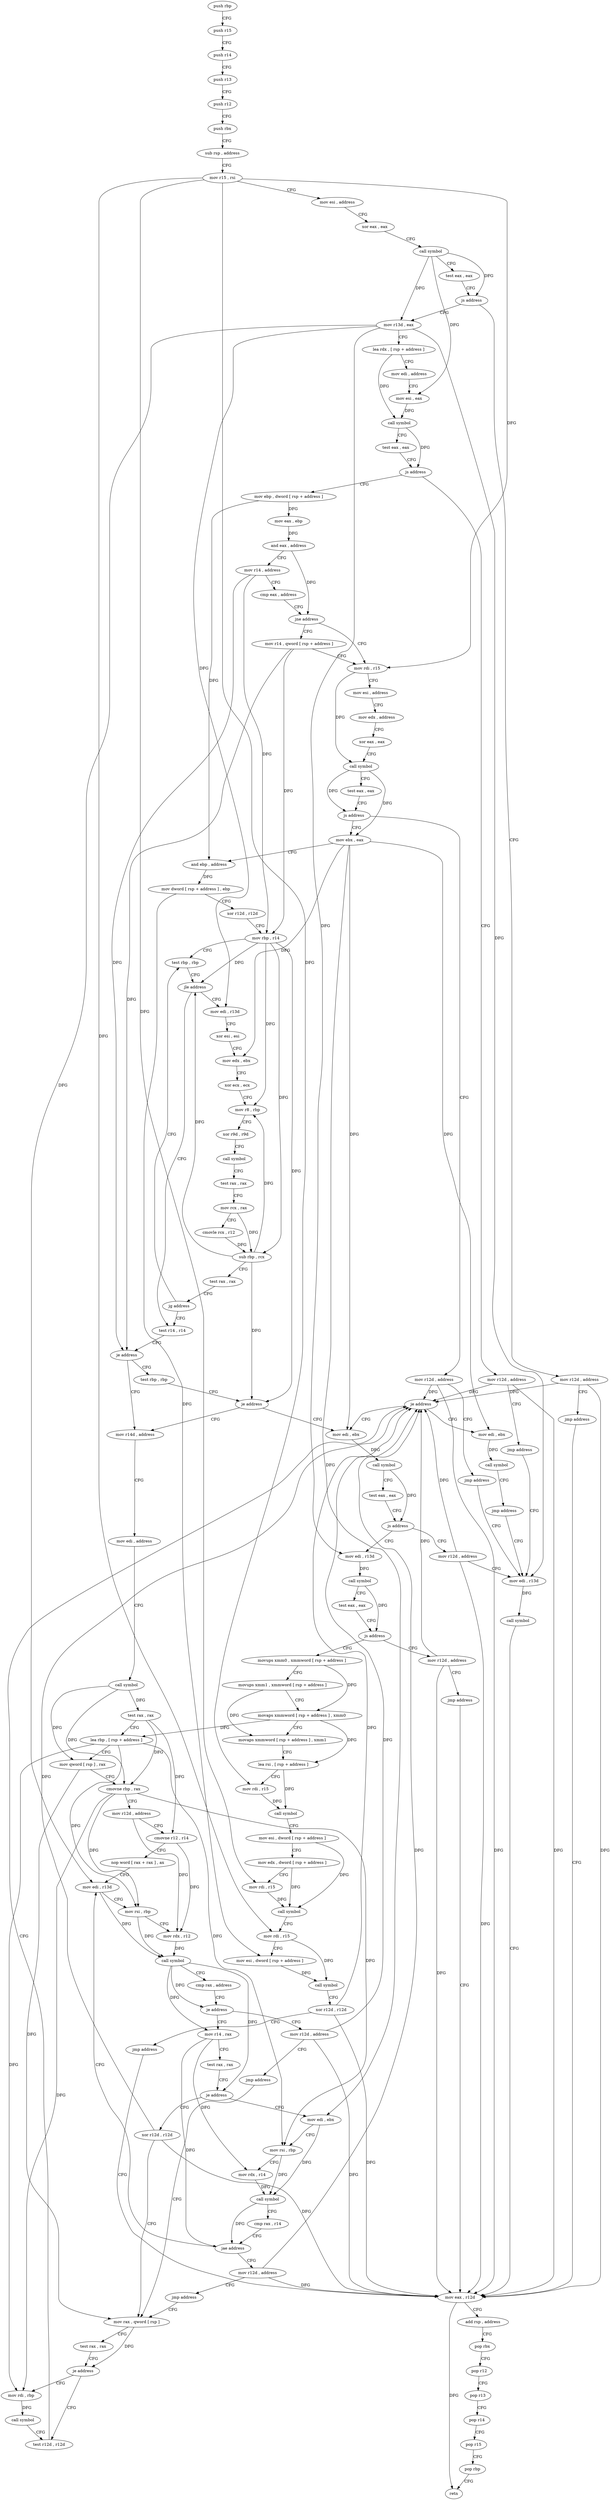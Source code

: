digraph "func" {
"4216288" [label = "push rbp" ]
"4216289" [label = "push r15" ]
"4216291" [label = "push r14" ]
"4216293" [label = "push r13" ]
"4216295" [label = "push r12" ]
"4216297" [label = "push rbx" ]
"4216298" [label = "sub rsp , address" ]
"4216305" [label = "mov r15 , rsi" ]
"4216308" [label = "mov esi , address" ]
"4216313" [label = "xor eax , eax" ]
"4216315" [label = "call symbol" ]
"4216320" [label = "test eax , eax" ]
"4216322" [label = "js address" ]
"4216598" [label = "mov r12d , address" ]
"4216328" [label = "mov r13d , eax" ]
"4216604" [label = "jmp address" ]
"4216785" [label = "mov eax , r12d" ]
"4216331" [label = "lea rdx , [ rsp + address ]" ]
"4216336" [label = "mov edi , address" ]
"4216341" [label = "mov esi , eax" ]
"4216343" [label = "call symbol" ]
"4216348" [label = "test eax , eax" ]
"4216350" [label = "js address" ]
"4216609" [label = "mov r12d , address" ]
"4216356" [label = "mov ebp , dword [ rsp + address ]" ]
"4216788" [label = "add rsp , address" ]
"4216795" [label = "pop rbx" ]
"4216796" [label = "pop r12" ]
"4216798" [label = "pop r13" ]
"4216800" [label = "pop r14" ]
"4216802" [label = "pop r15" ]
"4216804" [label = "pop rbp" ]
"4216805" [label = "retn" ]
"4216615" [label = "jmp address" ]
"4216777" [label = "mov edi , r13d" ]
"4216360" [label = "mov eax , ebp" ]
"4216362" [label = "and eax , address" ]
"4216367" [label = "mov r14 , address" ]
"4216374" [label = "cmp eax , address" ]
"4216379" [label = "jne address" ]
"4216386" [label = "mov rdi , r15" ]
"4216381" [label = "mov r14 , qword [ rsp + address ]" ]
"4216780" [label = "call symbol" ]
"4216389" [label = "mov esi , address" ]
"4216394" [label = "mov edx , address" ]
"4216399" [label = "xor eax , eax" ]
"4216401" [label = "call symbol" ]
"4216406" [label = "test eax , eax" ]
"4216408" [label = "js address" ]
"4216620" [label = "mov r12d , address" ]
"4216414" [label = "mov ebx , eax" ]
"4216626" [label = "jmp address" ]
"4216416" [label = "and ebp , address" ]
"4216422" [label = "mov dword [ rsp + address ] , ebp" ]
"4216426" [label = "xor r12d , r12d" ]
"4216429" [label = "mov rbp , r14" ]
"4216432" [label = "test rbp , rbp" ]
"4216475" [label = "test r14 , r14" ]
"4216478" [label = "je address" ]
"4216489" [label = "mov r14d , address" ]
"4216480" [label = "test rbp , rbp" ]
"4216437" [label = "mov edi , r13d" ]
"4216440" [label = "xor esi , esi" ]
"4216442" [label = "mov edx , ebx" ]
"4216444" [label = "xor ecx , ecx" ]
"4216446" [label = "mov r8 , rbp" ]
"4216449" [label = "xor r9d , r9d" ]
"4216452" [label = "call symbol" ]
"4216457" [label = "test rax , rax" ]
"4216460" [label = "mov rcx , rax" ]
"4216463" [label = "cmovle rcx , r12" ]
"4216467" [label = "sub rbp , rcx" ]
"4216470" [label = "test rax , rax" ]
"4216473" [label = "jg address" ]
"4216495" [label = "mov edi , address" ]
"4216500" [label = "call symbol" ]
"4216505" [label = "test rax , rax" ]
"4216508" [label = "lea rbp , [ rsp + address ]" ]
"4216516" [label = "mov qword [ rsp ] , rax" ]
"4216520" [label = "cmovne rbp , rax" ]
"4216524" [label = "mov r12d , address" ]
"4216530" [label = "cmovne r12 , r14" ]
"4216534" [label = "nop word [ rax + rax ] , ax" ]
"4216544" [label = "mov edi , r13d" ]
"4216483" [label = "je address" ]
"4216673" [label = "mov edi , ebx" ]
"4216435" [label = "jle address" ]
"4216631" [label = "mov r12d , address" ]
"4216637" [label = "jmp address" ]
"4216642" [label = "mov rax , qword [ rsp ]" ]
"4216564" [label = "mov r14 , rax" ]
"4216567" [label = "test rax , rax" ]
"4216570" [label = "je address" ]
"4216639" [label = "xor r12d , r12d" ]
"4216572" [label = "mov edi , ebx" ]
"4216675" [label = "call symbol" ]
"4216680" [label = "test eax , eax" ]
"4216682" [label = "js address" ]
"4216771" [label = "mov r12d , address" ]
"4216684" [label = "mov edi , r13d" ]
"4216646" [label = "test rax , rax" ]
"4216649" [label = "je address" ]
"4216659" [label = "test r12d , r12d" ]
"4216651" [label = "mov rdi , rbp" ]
"4216574" [label = "mov rsi , rbp" ]
"4216577" [label = "mov rdx , r14" ]
"4216580" [label = "call symbol" ]
"4216585" [label = "cmp rax , r14" ]
"4216588" [label = "jae address" ]
"4216590" [label = "mov r12d , address" ]
"4216687" [label = "call symbol" ]
"4216692" [label = "test eax , eax" ]
"4216694" [label = "js address" ]
"4216806" [label = "mov r12d , address" ]
"4216696" [label = "movups xmm0 , xmmword [ rsp + address ]" ]
"4216662" [label = "je address" ]
"4216664" [label = "mov edi , ebx" ]
"4216654" [label = "call symbol" ]
"4216547" [label = "mov rsi , rbp" ]
"4216550" [label = "mov rdx , r12" ]
"4216553" [label = "call symbol" ]
"4216558" [label = "cmp rax , address" ]
"4216562" [label = "je address" ]
"4216596" [label = "jmp address" ]
"4216812" [label = "jmp address" ]
"4216701" [label = "movups xmm1 , xmmword [ rsp + address ]" ]
"4216706" [label = "movaps xmmword [ rsp + address ] , xmm0" ]
"4216714" [label = "movaps xmmword [ rsp + address ] , xmm1" ]
"4216722" [label = "lea rsi , [ rsp + address ]" ]
"4216730" [label = "mov rdi , r15" ]
"4216733" [label = "call symbol" ]
"4216738" [label = "mov esi , dword [ rsp + address ]" ]
"4216742" [label = "mov edx , dword [ rsp + address ]" ]
"4216746" [label = "mov rdi , r15" ]
"4216749" [label = "call symbol" ]
"4216754" [label = "mov rdi , r15" ]
"4216757" [label = "mov esi , dword [ rsp + address ]" ]
"4216761" [label = "call symbol" ]
"4216766" [label = "xor r12d , r12d" ]
"4216769" [label = "jmp address" ]
"4216666" [label = "call symbol" ]
"4216671" [label = "jmp address" ]
"4216288" -> "4216289" [ label = "CFG" ]
"4216289" -> "4216291" [ label = "CFG" ]
"4216291" -> "4216293" [ label = "CFG" ]
"4216293" -> "4216295" [ label = "CFG" ]
"4216295" -> "4216297" [ label = "CFG" ]
"4216297" -> "4216298" [ label = "CFG" ]
"4216298" -> "4216305" [ label = "CFG" ]
"4216305" -> "4216308" [ label = "CFG" ]
"4216305" -> "4216386" [ label = "DFG" ]
"4216305" -> "4216730" [ label = "DFG" ]
"4216305" -> "4216746" [ label = "DFG" ]
"4216305" -> "4216754" [ label = "DFG" ]
"4216308" -> "4216313" [ label = "CFG" ]
"4216313" -> "4216315" [ label = "CFG" ]
"4216315" -> "4216320" [ label = "CFG" ]
"4216315" -> "4216322" [ label = "DFG" ]
"4216315" -> "4216328" [ label = "DFG" ]
"4216315" -> "4216341" [ label = "DFG" ]
"4216320" -> "4216322" [ label = "CFG" ]
"4216322" -> "4216598" [ label = "CFG" ]
"4216322" -> "4216328" [ label = "CFG" ]
"4216598" -> "4216604" [ label = "CFG" ]
"4216598" -> "4216785" [ label = "DFG" ]
"4216598" -> "4216662" [ label = "DFG" ]
"4216328" -> "4216331" [ label = "CFG" ]
"4216328" -> "4216777" [ label = "DFG" ]
"4216328" -> "4216437" [ label = "DFG" ]
"4216328" -> "4216684" [ label = "DFG" ]
"4216328" -> "4216544" [ label = "DFG" ]
"4216604" -> "4216785" [ label = "CFG" ]
"4216785" -> "4216788" [ label = "CFG" ]
"4216785" -> "4216805" [ label = "DFG" ]
"4216331" -> "4216336" [ label = "CFG" ]
"4216331" -> "4216343" [ label = "DFG" ]
"4216336" -> "4216341" [ label = "CFG" ]
"4216341" -> "4216343" [ label = "DFG" ]
"4216343" -> "4216348" [ label = "CFG" ]
"4216343" -> "4216350" [ label = "DFG" ]
"4216348" -> "4216350" [ label = "CFG" ]
"4216350" -> "4216609" [ label = "CFG" ]
"4216350" -> "4216356" [ label = "CFG" ]
"4216609" -> "4216615" [ label = "CFG" ]
"4216609" -> "4216785" [ label = "DFG" ]
"4216609" -> "4216662" [ label = "DFG" ]
"4216356" -> "4216360" [ label = "DFG" ]
"4216356" -> "4216416" [ label = "DFG" ]
"4216788" -> "4216795" [ label = "CFG" ]
"4216795" -> "4216796" [ label = "CFG" ]
"4216796" -> "4216798" [ label = "CFG" ]
"4216798" -> "4216800" [ label = "CFG" ]
"4216800" -> "4216802" [ label = "CFG" ]
"4216802" -> "4216804" [ label = "CFG" ]
"4216804" -> "4216805" [ label = "CFG" ]
"4216615" -> "4216777" [ label = "CFG" ]
"4216777" -> "4216780" [ label = "DFG" ]
"4216360" -> "4216362" [ label = "DFG" ]
"4216362" -> "4216367" [ label = "CFG" ]
"4216362" -> "4216379" [ label = "DFG" ]
"4216367" -> "4216374" [ label = "CFG" ]
"4216367" -> "4216429" [ label = "DFG" ]
"4216367" -> "4216478" [ label = "DFG" ]
"4216374" -> "4216379" [ label = "CFG" ]
"4216379" -> "4216386" [ label = "CFG" ]
"4216379" -> "4216381" [ label = "CFG" ]
"4216386" -> "4216389" [ label = "CFG" ]
"4216386" -> "4216401" [ label = "DFG" ]
"4216381" -> "4216386" [ label = "CFG" ]
"4216381" -> "4216429" [ label = "DFG" ]
"4216381" -> "4216478" [ label = "DFG" ]
"4216780" -> "4216785" [ label = "CFG" ]
"4216389" -> "4216394" [ label = "CFG" ]
"4216394" -> "4216399" [ label = "CFG" ]
"4216399" -> "4216401" [ label = "CFG" ]
"4216401" -> "4216406" [ label = "CFG" ]
"4216401" -> "4216408" [ label = "DFG" ]
"4216401" -> "4216414" [ label = "DFG" ]
"4216406" -> "4216408" [ label = "CFG" ]
"4216408" -> "4216620" [ label = "CFG" ]
"4216408" -> "4216414" [ label = "CFG" ]
"4216620" -> "4216626" [ label = "CFG" ]
"4216620" -> "4216785" [ label = "DFG" ]
"4216620" -> "4216662" [ label = "DFG" ]
"4216414" -> "4216416" [ label = "CFG" ]
"4216414" -> "4216442" [ label = "DFG" ]
"4216414" -> "4216673" [ label = "DFG" ]
"4216414" -> "4216572" [ label = "DFG" ]
"4216414" -> "4216664" [ label = "DFG" ]
"4216626" -> "4216777" [ label = "CFG" ]
"4216416" -> "4216422" [ label = "DFG" ]
"4216422" -> "4216426" [ label = "CFG" ]
"4216422" -> "4216757" [ label = "DFG" ]
"4216426" -> "4216429" [ label = "CFG" ]
"4216429" -> "4216432" [ label = "CFG" ]
"4216429" -> "4216435" [ label = "DFG" ]
"4216429" -> "4216446" [ label = "DFG" ]
"4216429" -> "4216483" [ label = "DFG" ]
"4216429" -> "4216467" [ label = "DFG" ]
"4216432" -> "4216435" [ label = "CFG" ]
"4216475" -> "4216478" [ label = "CFG" ]
"4216478" -> "4216489" [ label = "CFG" ]
"4216478" -> "4216480" [ label = "CFG" ]
"4216489" -> "4216495" [ label = "CFG" ]
"4216480" -> "4216483" [ label = "CFG" ]
"4216437" -> "4216440" [ label = "CFG" ]
"4216440" -> "4216442" [ label = "CFG" ]
"4216442" -> "4216444" [ label = "CFG" ]
"4216444" -> "4216446" [ label = "CFG" ]
"4216446" -> "4216449" [ label = "CFG" ]
"4216449" -> "4216452" [ label = "CFG" ]
"4216452" -> "4216457" [ label = "CFG" ]
"4216457" -> "4216460" [ label = "CFG" ]
"4216460" -> "4216463" [ label = "CFG" ]
"4216460" -> "4216467" [ label = "DFG" ]
"4216463" -> "4216467" [ label = "DFG" ]
"4216467" -> "4216470" [ label = "CFG" ]
"4216467" -> "4216435" [ label = "DFG" ]
"4216467" -> "4216446" [ label = "DFG" ]
"4216467" -> "4216483" [ label = "DFG" ]
"4216470" -> "4216473" [ label = "CFG" ]
"4216473" -> "4216432" [ label = "CFG" ]
"4216473" -> "4216475" [ label = "CFG" ]
"4216495" -> "4216500" [ label = "CFG" ]
"4216500" -> "4216505" [ label = "DFG" ]
"4216500" -> "4216516" [ label = "DFG" ]
"4216500" -> "4216520" [ label = "DFG" ]
"4216505" -> "4216508" [ label = "CFG" ]
"4216505" -> "4216520" [ label = "DFG" ]
"4216505" -> "4216530" [ label = "DFG" ]
"4216508" -> "4216516" [ label = "CFG" ]
"4216508" -> "4216547" [ label = "DFG" ]
"4216508" -> "4216574" [ label = "DFG" ]
"4216508" -> "4216651" [ label = "DFG" ]
"4216516" -> "4216520" [ label = "CFG" ]
"4216516" -> "4216642" [ label = "DFG" ]
"4216520" -> "4216524" [ label = "CFG" ]
"4216520" -> "4216547" [ label = "DFG" ]
"4216520" -> "4216574" [ label = "DFG" ]
"4216520" -> "4216651" [ label = "DFG" ]
"4216524" -> "4216530" [ label = "CFG" ]
"4216524" -> "4216550" [ label = "DFG" ]
"4216530" -> "4216534" [ label = "CFG" ]
"4216530" -> "4216550" [ label = "DFG" ]
"4216534" -> "4216544" [ label = "CFG" ]
"4216544" -> "4216547" [ label = "CFG" ]
"4216544" -> "4216553" [ label = "DFG" ]
"4216483" -> "4216673" [ label = "CFG" ]
"4216483" -> "4216489" [ label = "CFG" ]
"4216673" -> "4216675" [ label = "DFG" ]
"4216435" -> "4216475" [ label = "CFG" ]
"4216435" -> "4216437" [ label = "CFG" ]
"4216631" -> "4216637" [ label = "CFG" ]
"4216631" -> "4216785" [ label = "DFG" ]
"4216631" -> "4216662" [ label = "DFG" ]
"4216637" -> "4216642" [ label = "CFG" ]
"4216642" -> "4216646" [ label = "CFG" ]
"4216642" -> "4216649" [ label = "DFG" ]
"4216564" -> "4216567" [ label = "CFG" ]
"4216564" -> "4216577" [ label = "DFG" ]
"4216564" -> "4216588" [ label = "DFG" ]
"4216567" -> "4216570" [ label = "CFG" ]
"4216570" -> "4216639" [ label = "CFG" ]
"4216570" -> "4216572" [ label = "CFG" ]
"4216639" -> "4216642" [ label = "CFG" ]
"4216639" -> "4216785" [ label = "DFG" ]
"4216639" -> "4216662" [ label = "DFG" ]
"4216572" -> "4216574" [ label = "CFG" ]
"4216572" -> "4216580" [ label = "DFG" ]
"4216675" -> "4216680" [ label = "CFG" ]
"4216675" -> "4216682" [ label = "DFG" ]
"4216680" -> "4216682" [ label = "CFG" ]
"4216682" -> "4216771" [ label = "CFG" ]
"4216682" -> "4216684" [ label = "CFG" ]
"4216771" -> "4216777" [ label = "CFG" ]
"4216771" -> "4216785" [ label = "DFG" ]
"4216771" -> "4216662" [ label = "DFG" ]
"4216684" -> "4216687" [ label = "DFG" ]
"4216646" -> "4216649" [ label = "CFG" ]
"4216649" -> "4216659" [ label = "CFG" ]
"4216649" -> "4216651" [ label = "CFG" ]
"4216659" -> "4216662" [ label = "CFG" ]
"4216651" -> "4216654" [ label = "DFG" ]
"4216574" -> "4216577" [ label = "CFG" ]
"4216574" -> "4216580" [ label = "DFG" ]
"4216577" -> "4216580" [ label = "DFG" ]
"4216580" -> "4216585" [ label = "CFG" ]
"4216580" -> "4216588" [ label = "DFG" ]
"4216585" -> "4216588" [ label = "CFG" ]
"4216588" -> "4216544" [ label = "CFG" ]
"4216588" -> "4216590" [ label = "CFG" ]
"4216590" -> "4216596" [ label = "CFG" ]
"4216590" -> "4216785" [ label = "DFG" ]
"4216590" -> "4216662" [ label = "DFG" ]
"4216687" -> "4216692" [ label = "CFG" ]
"4216687" -> "4216694" [ label = "DFG" ]
"4216692" -> "4216694" [ label = "CFG" ]
"4216694" -> "4216806" [ label = "CFG" ]
"4216694" -> "4216696" [ label = "CFG" ]
"4216806" -> "4216812" [ label = "CFG" ]
"4216806" -> "4216785" [ label = "DFG" ]
"4216806" -> "4216662" [ label = "DFG" ]
"4216696" -> "4216701" [ label = "CFG" ]
"4216696" -> "4216706" [ label = "DFG" ]
"4216662" -> "4216673" [ label = "CFG" ]
"4216662" -> "4216664" [ label = "CFG" ]
"4216664" -> "4216666" [ label = "DFG" ]
"4216654" -> "4216659" [ label = "CFG" ]
"4216547" -> "4216550" [ label = "CFG" ]
"4216547" -> "4216553" [ label = "DFG" ]
"4216550" -> "4216553" [ label = "DFG" ]
"4216553" -> "4216558" [ label = "CFG" ]
"4216553" -> "4216562" [ label = "DFG" ]
"4216553" -> "4216564" [ label = "DFG" ]
"4216553" -> "4216570" [ label = "DFG" ]
"4216558" -> "4216562" [ label = "CFG" ]
"4216562" -> "4216631" [ label = "CFG" ]
"4216562" -> "4216564" [ label = "CFG" ]
"4216596" -> "4216642" [ label = "CFG" ]
"4216812" -> "4216785" [ label = "CFG" ]
"4216701" -> "4216706" [ label = "CFG" ]
"4216701" -> "4216714" [ label = "DFG" ]
"4216706" -> "4216714" [ label = "CFG" ]
"4216706" -> "4216508" [ label = "DFG" ]
"4216706" -> "4216722" [ label = "DFG" ]
"4216714" -> "4216722" [ label = "CFG" ]
"4216722" -> "4216730" [ label = "CFG" ]
"4216722" -> "4216733" [ label = "DFG" ]
"4216730" -> "4216733" [ label = "DFG" ]
"4216733" -> "4216738" [ label = "CFG" ]
"4216738" -> "4216742" [ label = "CFG" ]
"4216738" -> "4216749" [ label = "DFG" ]
"4216742" -> "4216746" [ label = "CFG" ]
"4216742" -> "4216749" [ label = "DFG" ]
"4216746" -> "4216749" [ label = "DFG" ]
"4216749" -> "4216754" [ label = "CFG" ]
"4216754" -> "4216757" [ label = "CFG" ]
"4216754" -> "4216761" [ label = "DFG" ]
"4216757" -> "4216761" [ label = "DFG" ]
"4216761" -> "4216766" [ label = "CFG" ]
"4216766" -> "4216769" [ label = "CFG" ]
"4216766" -> "4216785" [ label = "DFG" ]
"4216766" -> "4216662" [ label = "DFG" ]
"4216769" -> "4216785" [ label = "CFG" ]
"4216666" -> "4216671" [ label = "CFG" ]
"4216671" -> "4216777" [ label = "CFG" ]
}
